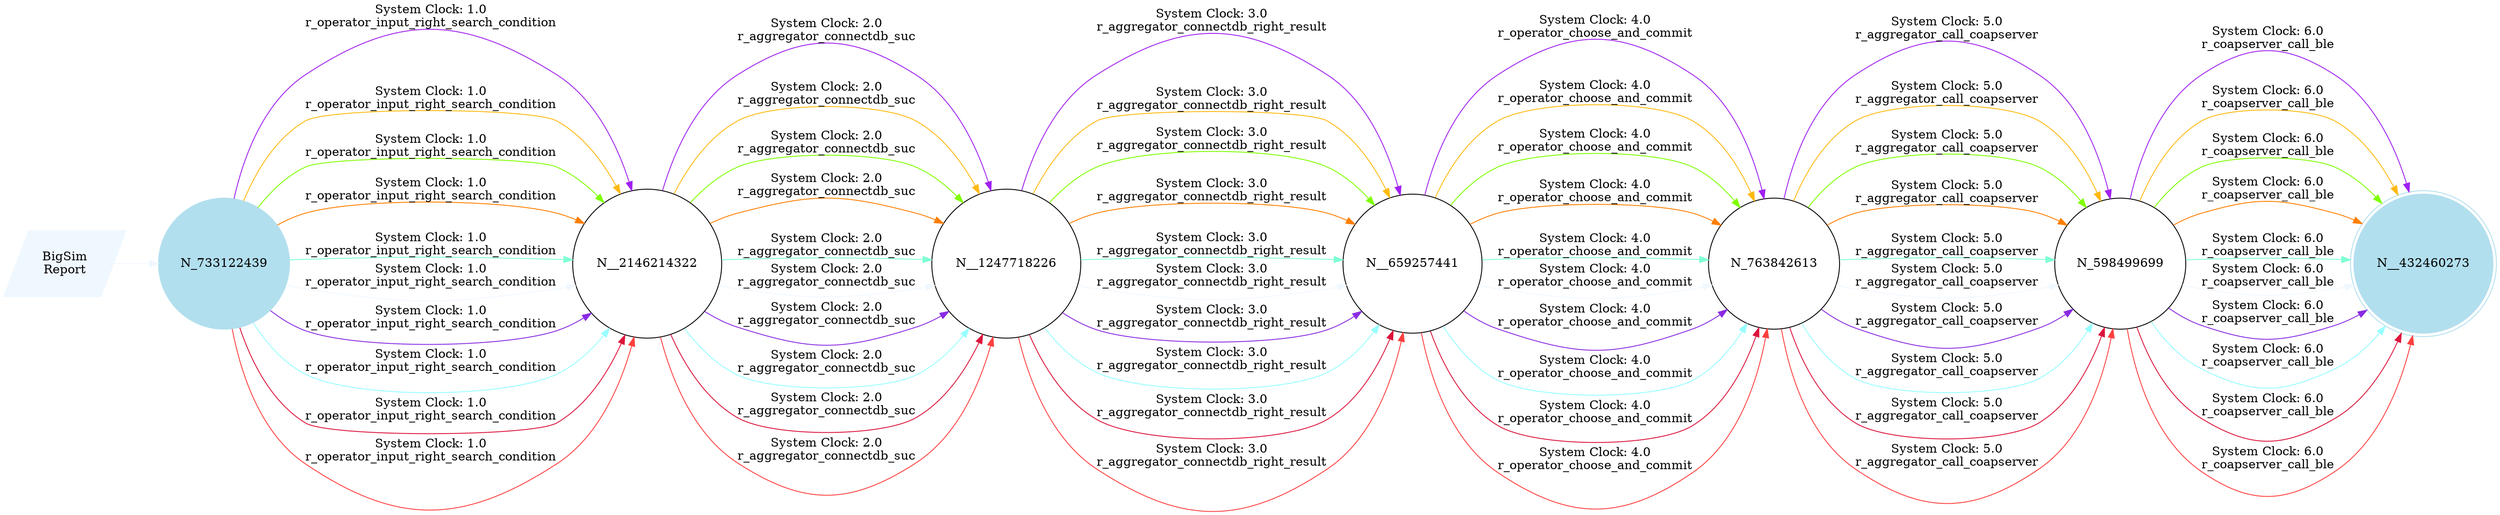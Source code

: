digraph reaction_graph {
   rankdir=LR;
   Node [shape = circle];
   BigSim_Report [shape = parallelogram color = aliceblue style=filled label="BigSim
Report"];
BigSim_Report -> N_733122439[color = aliceblue label = ""];
 N_733122439
 [shape=circle, color=lightblue2, style=filled];
N_733122439[ label="N_733122439"];
 N_733122439 -> N__2146214322[ color = purple label = "System Clock: 1.0
r_operator_input_right_search_condition"];
N_598499699[ label="N_598499699"];
 N_598499699 -> N__432460273[ color = purple label = "System Clock: 6.0
r_coapserver_call_ble"];
N__1247718226[ label="N__1247718226"];
 N__1247718226 -> N__659257441[ color = purple label = "System Clock: 3.0
r_aggregator_connectdb_right_result"];
N_763842613[ label="N_763842613"];
 N_763842613 -> N_598499699[ color = purple label = "System Clock: 5.0
r_aggregator_call_coapserver"];
N__659257441[ label="N__659257441"];
 N__659257441 -> N_763842613[ color = purple label = "System Clock: 4.0
r_operator_choose_and_commit"];
N__432460273[ shape = doublecircle, color=lightblue2, style=filled, label="N__432460273"];
N__2146214322[ label="N__2146214322"];
 N__2146214322 -> N__1247718226[ color = purple label = "System Clock: 2.0
r_aggregator_connectdb_suc"];
N_733122439[ label="N_733122439"];
 N_733122439 -> N__2146214322[ color = darkgoldenrod1 label = "System Clock: 1.0
r_operator_input_right_search_condition"];
N_598499699[ label="N_598499699"];
 N_598499699 -> N__432460273[ color = darkgoldenrod1 label = "System Clock: 6.0
r_coapserver_call_ble"];
N__1247718226[ label="N__1247718226"];
 N__1247718226 -> N__659257441[ color = darkgoldenrod1 label = "System Clock: 3.0
r_aggregator_connectdb_right_result"];
N_763842613[ label="N_763842613"];
 N_763842613 -> N_598499699[ color = darkgoldenrod1 label = "System Clock: 5.0
r_aggregator_call_coapserver"];
N__659257441[ label="N__659257441"];
 N__659257441 -> N_763842613[ color = darkgoldenrod1 label = "System Clock: 4.0
r_operator_choose_and_commit"];
N__432460273[ shape = doublecircle, color=lightblue2, style=filled, label="N__432460273"];
N__2146214322[ label="N__2146214322"];
 N__2146214322 -> N__1247718226[ color = darkgoldenrod1 label = "System Clock: 2.0
r_aggregator_connectdb_suc"];
N_733122439[ label="N_733122439"];
 N_733122439 -> N__2146214322[ color = chartreuse1 label = "System Clock: 1.0
r_operator_input_right_search_condition"];
N_598499699[ label="N_598499699"];
 N_598499699 -> N__432460273[ color = chartreuse1 label = "System Clock: 6.0
r_coapserver_call_ble"];
N__1247718226[ label="N__1247718226"];
 N__1247718226 -> N__659257441[ color = chartreuse1 label = "System Clock: 3.0
r_aggregator_connectdb_right_result"];
N_763842613[ label="N_763842613"];
 N_763842613 -> N_598499699[ color = chartreuse1 label = "System Clock: 5.0
r_aggregator_call_coapserver"];
N__659257441[ label="N__659257441"];
 N__659257441 -> N_763842613[ color = chartreuse1 label = "System Clock: 4.0
r_operator_choose_and_commit"];
N__432460273[ shape = doublecircle, color=lightblue2, style=filled, label="N__432460273"];
N__2146214322[ label="N__2146214322"];
 N__2146214322 -> N__1247718226[ color = chartreuse1 label = "System Clock: 2.0
r_aggregator_connectdb_suc"];
N_733122439[ label="N_733122439"];
 N_733122439 -> N__2146214322[ color = darkorange1 label = "System Clock: 1.0
r_operator_input_right_search_condition"];
N_598499699[ label="N_598499699"];
 N_598499699 -> N__432460273[ color = darkorange1 label = "System Clock: 6.0
r_coapserver_call_ble"];
N__1247718226[ label="N__1247718226"];
 N__1247718226 -> N__659257441[ color = darkorange1 label = "System Clock: 3.0
r_aggregator_connectdb_right_result"];
N_763842613[ label="N_763842613"];
 N_763842613 -> N_598499699[ color = darkorange1 label = "System Clock: 5.0
r_aggregator_call_coapserver"];
N__659257441[ label="N__659257441"];
 N__659257441 -> N_763842613[ color = darkorange1 label = "System Clock: 4.0
r_operator_choose_and_commit"];
N__432460273[ shape = doublecircle, color=lightblue2, style=filled, label="N__432460273"];
N__2146214322[ label="N__2146214322"];
 N__2146214322 -> N__1247718226[ color = darkorange1 label = "System Clock: 2.0
r_aggregator_connectdb_suc"];
N_733122439[ label="N_733122439"];
 N_733122439 -> N__2146214322[ color = aquamarine1 label = "System Clock: 1.0
r_operator_input_right_search_condition"];
N_598499699[ label="N_598499699"];
 N_598499699 -> N__432460273[ color = aquamarine1 label = "System Clock: 6.0
r_coapserver_call_ble"];
N__1247718226[ label="N__1247718226"];
 N__1247718226 -> N__659257441[ color = aquamarine1 label = "System Clock: 3.0
r_aggregator_connectdb_right_result"];
N_763842613[ label="N_763842613"];
 N_763842613 -> N_598499699[ color = aquamarine1 label = "System Clock: 5.0
r_aggregator_call_coapserver"];
N__659257441[ label="N__659257441"];
 N__659257441 -> N_763842613[ color = aquamarine1 label = "System Clock: 4.0
r_operator_choose_and_commit"];
N__432460273[ shape = doublecircle, color=lightblue2, style=filled, label="N__432460273"];
N__2146214322[ label="N__2146214322"];
 N__2146214322 -> N__1247718226[ color = aquamarine1 label = "System Clock: 2.0
r_aggregator_connectdb_suc"];
N_733122439[ label="N_733122439"];
 N_733122439 -> N__2146214322[ color = aliceblue label = "System Clock: 1.0
r_operator_input_right_search_condition"];
N_598499699[ label="N_598499699"];
 N_598499699 -> N__432460273[ color = aliceblue label = "System Clock: 6.0
r_coapserver_call_ble"];
N__1247718226[ label="N__1247718226"];
 N__1247718226 -> N__659257441[ color = aliceblue label = "System Clock: 3.0
r_aggregator_connectdb_right_result"];
N_763842613[ label="N_763842613"];
 N_763842613 -> N_598499699[ color = aliceblue label = "System Clock: 5.0
r_aggregator_call_coapserver"];
N__659257441[ label="N__659257441"];
 N__659257441 -> N_763842613[ color = aliceblue label = "System Clock: 4.0
r_operator_choose_and_commit"];
N__432460273[ shape = doublecircle, color=lightblue2, style=filled, label="N__432460273"];
N__2146214322[ label="N__2146214322"];
 N__2146214322 -> N__1247718226[ color = aliceblue label = "System Clock: 2.0
r_aggregator_connectdb_suc"];
N_733122439[ label="N_733122439"];
 N_733122439 -> N__2146214322[ color = blueviolet label = "System Clock: 1.0
r_operator_input_right_search_condition"];
N_598499699[ label="N_598499699"];
 N_598499699 -> N__432460273[ color = blueviolet label = "System Clock: 6.0
r_coapserver_call_ble"];
N__1247718226[ label="N__1247718226"];
 N__1247718226 -> N__659257441[ color = blueviolet label = "System Clock: 3.0
r_aggregator_connectdb_right_result"];
N_763842613[ label="N_763842613"];
 N_763842613 -> N_598499699[ color = blueviolet label = "System Clock: 5.0
r_aggregator_call_coapserver"];
N__659257441[ label="N__659257441"];
 N__659257441 -> N_763842613[ color = blueviolet label = "System Clock: 4.0
r_operator_choose_and_commit"];
N__432460273[ shape = doublecircle, color=lightblue2, style=filled, label="N__432460273"];
N__2146214322[ label="N__2146214322"];
 N__2146214322 -> N__1247718226[ color = blueviolet label = "System Clock: 2.0
r_aggregator_connectdb_suc"];
N_733122439[ label="N_733122439"];
 N_733122439 -> N__2146214322[ color = darkslategray1 label = "System Clock: 1.0
r_operator_input_right_search_condition"];
N_598499699[ label="N_598499699"];
 N_598499699 -> N__432460273[ color = darkslategray1 label = "System Clock: 6.0
r_coapserver_call_ble"];
N__1247718226[ label="N__1247718226"];
 N__1247718226 -> N__659257441[ color = darkslategray1 label = "System Clock: 3.0
r_aggregator_connectdb_right_result"];
N_763842613[ label="N_763842613"];
 N_763842613 -> N_598499699[ color = darkslategray1 label = "System Clock: 5.0
r_aggregator_call_coapserver"];
N__659257441[ label="N__659257441"];
 N__659257441 -> N_763842613[ color = darkslategray1 label = "System Clock: 4.0
r_operator_choose_and_commit"];
N__432460273[ shape = doublecircle, color=lightblue2, style=filled, label="N__432460273"];
N__2146214322[ label="N__2146214322"];
 N__2146214322 -> N__1247718226[ color = darkslategray1 label = "System Clock: 2.0
r_aggregator_connectdb_suc"];
N_733122439[ label="N_733122439"];
 N_733122439 -> N__2146214322[ color = crimson label = "System Clock: 1.0
r_operator_input_right_search_condition"];
N_598499699[ label="N_598499699"];
 N_598499699 -> N__432460273[ color = crimson label = "System Clock: 6.0
r_coapserver_call_ble"];
N__1247718226[ label="N__1247718226"];
 N__1247718226 -> N__659257441[ color = crimson label = "System Clock: 3.0
r_aggregator_connectdb_right_result"];
N_763842613[ label="N_763842613"];
 N_763842613 -> N_598499699[ color = crimson label = "System Clock: 5.0
r_aggregator_call_coapserver"];
N__659257441[ label="N__659257441"];
 N__659257441 -> N_763842613[ color = crimson label = "System Clock: 4.0
r_operator_choose_and_commit"];
N__432460273[ shape = doublecircle, color=lightblue2, style=filled, label="N__432460273"];
N__2146214322[ label="N__2146214322"];
 N__2146214322 -> N__1247718226[ color = crimson label = "System Clock: 2.0
r_aggregator_connectdb_suc"];
N_733122439[ label="N_733122439"];
 N_733122439 -> N__2146214322[ color = brown1 label = "System Clock: 1.0
r_operator_input_right_search_condition"];
N_598499699[ label="N_598499699"];
 N_598499699 -> N__432460273[ color = brown1 label = "System Clock: 6.0
r_coapserver_call_ble"];
N__1247718226[ label="N__1247718226"];
 N__1247718226 -> N__659257441[ color = brown1 label = "System Clock: 3.0
r_aggregator_connectdb_right_result"];
N_763842613[ label="N_763842613"];
 N_763842613 -> N_598499699[ color = brown1 label = "System Clock: 5.0
r_aggregator_call_coapserver"];
N__659257441[ label="N__659257441"];
 N__659257441 -> N_763842613[ color = brown1 label = "System Clock: 4.0
r_operator_choose_and_commit"];
N__432460273[ shape = doublecircle, color=lightblue2, style=filled, label="N__432460273"];
N__2146214322[ label="N__2146214322"];
 N__2146214322 -> N__1247718226[ color = brown1 label = "System Clock: 2.0
r_aggregator_connectdb_suc"];
}
